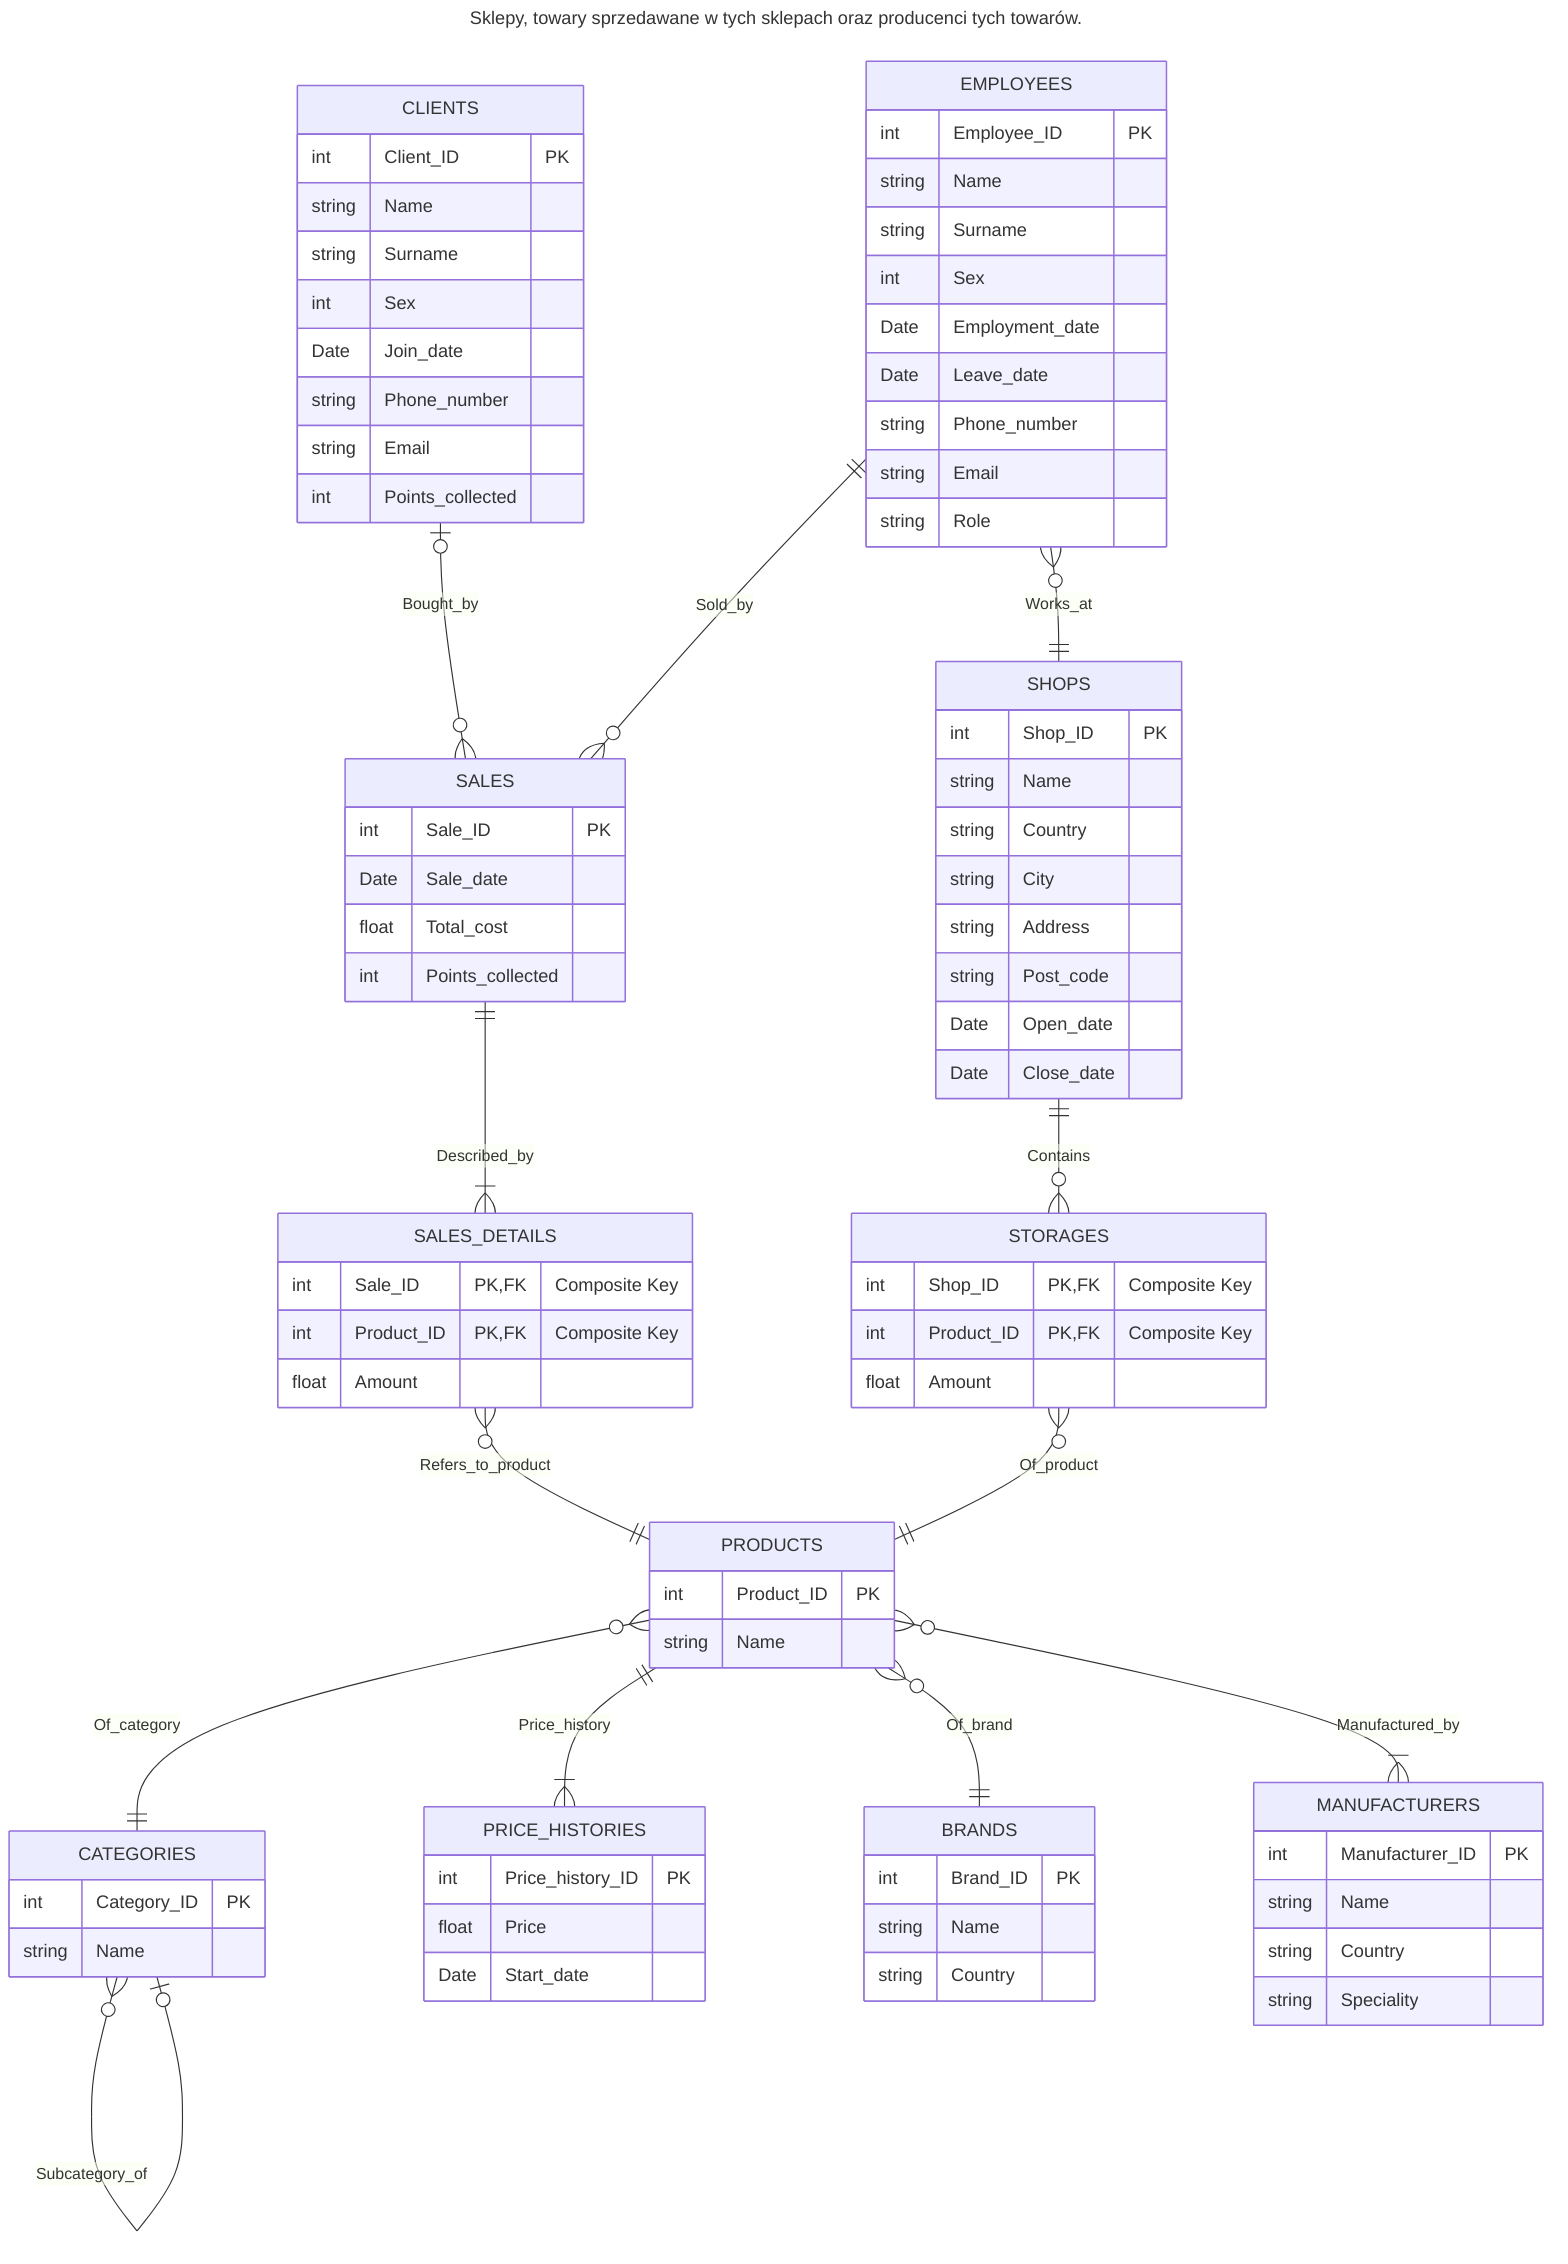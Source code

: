 ---
title: Sklepy, towary sprzedawane w tych sklepach oraz producenci tych towarów.
---
erDiagram

PRODUCTS }o--|| CATEGORIES : Of_category
CATEGORIES }o--o| CATEGORIES : Subcategory_of
PRODUCTS ||--|{ PRICE_HISTORIES : Price_history
PRODUCTS }o--|| BRANDS : Of_brand
PRODUCTS }o--|{ MANUFACTURERS : Manufactured_by
SALES_DETAILS }o--|| PRODUCTS : Refers_to_product
SHOPS ||--o{ STORAGES : Contains
STORAGES }o--|| PRODUCTS : Of_product
CLIENTS |o--o{ SALES : Bought_by
EMPLOYEES ||--o{ SALES : Sold_by
EMPLOYEES }o--|| SHOPS : Works_at
SALES ||--|{ SALES_DETAILS : Described_by

PRODUCTS {
    int      Product_ID  PK
    string   Name
}

BRANDS {
    int     Brand_ID     PK
    string  Name
    string  Country
}

SHOPS {
    int     Shop_ID     PK
    string  Name
    string  Country
    string  City
    string  Address
    string  Post_code
    Date    Open_date
    Date    Close_date 
}

STORAGES {
    int     Shop_ID     PK, FK   "Composite Key"
    int     Product_ID  PK , FK  "Composite Key"
    float   Amount
}

CATEGORIES {
    int     Category_ID PK
    string  Name
}

MANUFACTURERS {
    int     Manufacturer_ID     PK
    string  Name
    string  Country
    string  Speciality
}

PRICE_HISTORIES {
    int     Price_history_ID    PK
    float   Price
    Date    Start_date
}

SALES {
    int     Sale_ID     PK
    Date    Sale_date
    float   Total_cost
    int     Points_collected
}

SALES_DETAILS {
    int     Sale_ID     PK, FK  "Composite Key"
    int     Product_ID  PK, FK  "Composite Key"
    float   Amount
}

EMPLOYEES {
    int     Employee_ID PK
    string  Name
    string  Surname
    int     Sex
    Date    Employment_date
    Date    Leave_date
    string  Phone_number
    string  Email
    string  Role
}

CLIENTS {
    int     Client_ID PK
    string  Name
    string  Surname
    int     Sex
    Date    Join_date
    string  Phone_number
    string  Email
    int     Points_collected
}